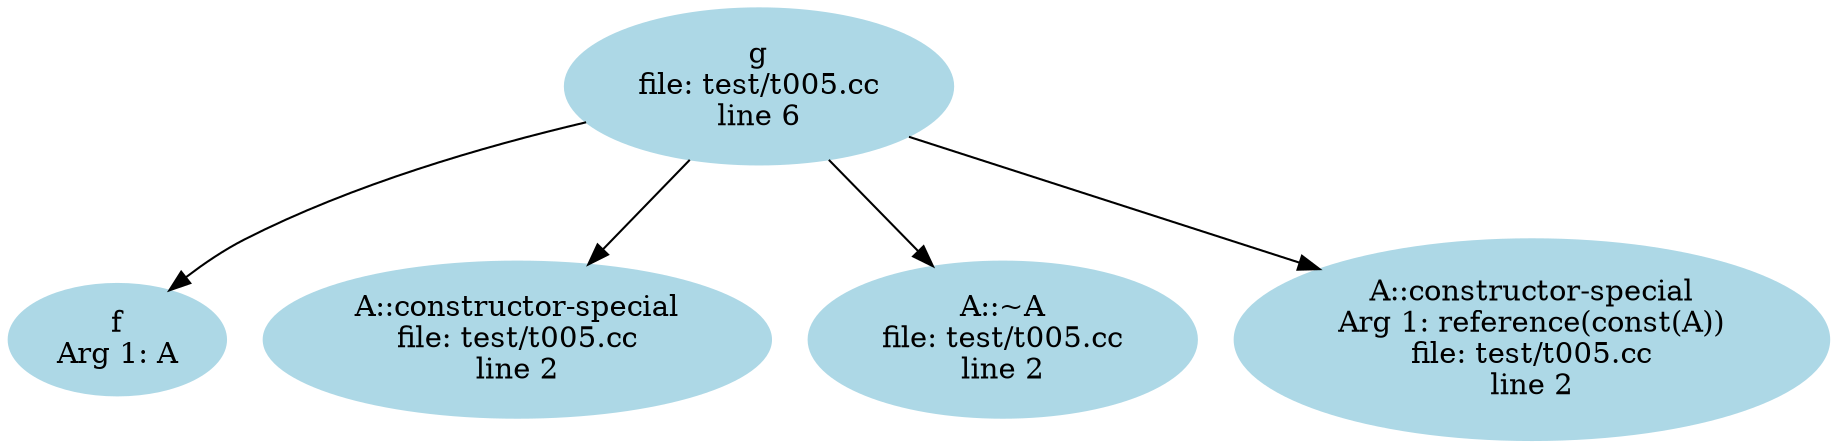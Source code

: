 digraph "CFG" {
  node [ color = "lightblue"; style = filled ];
  edge [ arrowtail=odot ];
    "4" [label="f\nArg 1: A"]
    "2" [label="A::constructor-special\nfile: test/t005.cc\nline 2"]
    "0" [label="g\nfile: test/t005.cc\nline 6"]
    "0" -> "1";
    "0" -> "2";
    "0" -> "3";
    "0" -> "4";
    "3" [label="A::constructor-special\nArg 1: reference(const(A))\nfile: test/t005.cc\nline 2"]
    "1" [label="A::~A\nfile: test/t005.cc\nline 2"]
}
